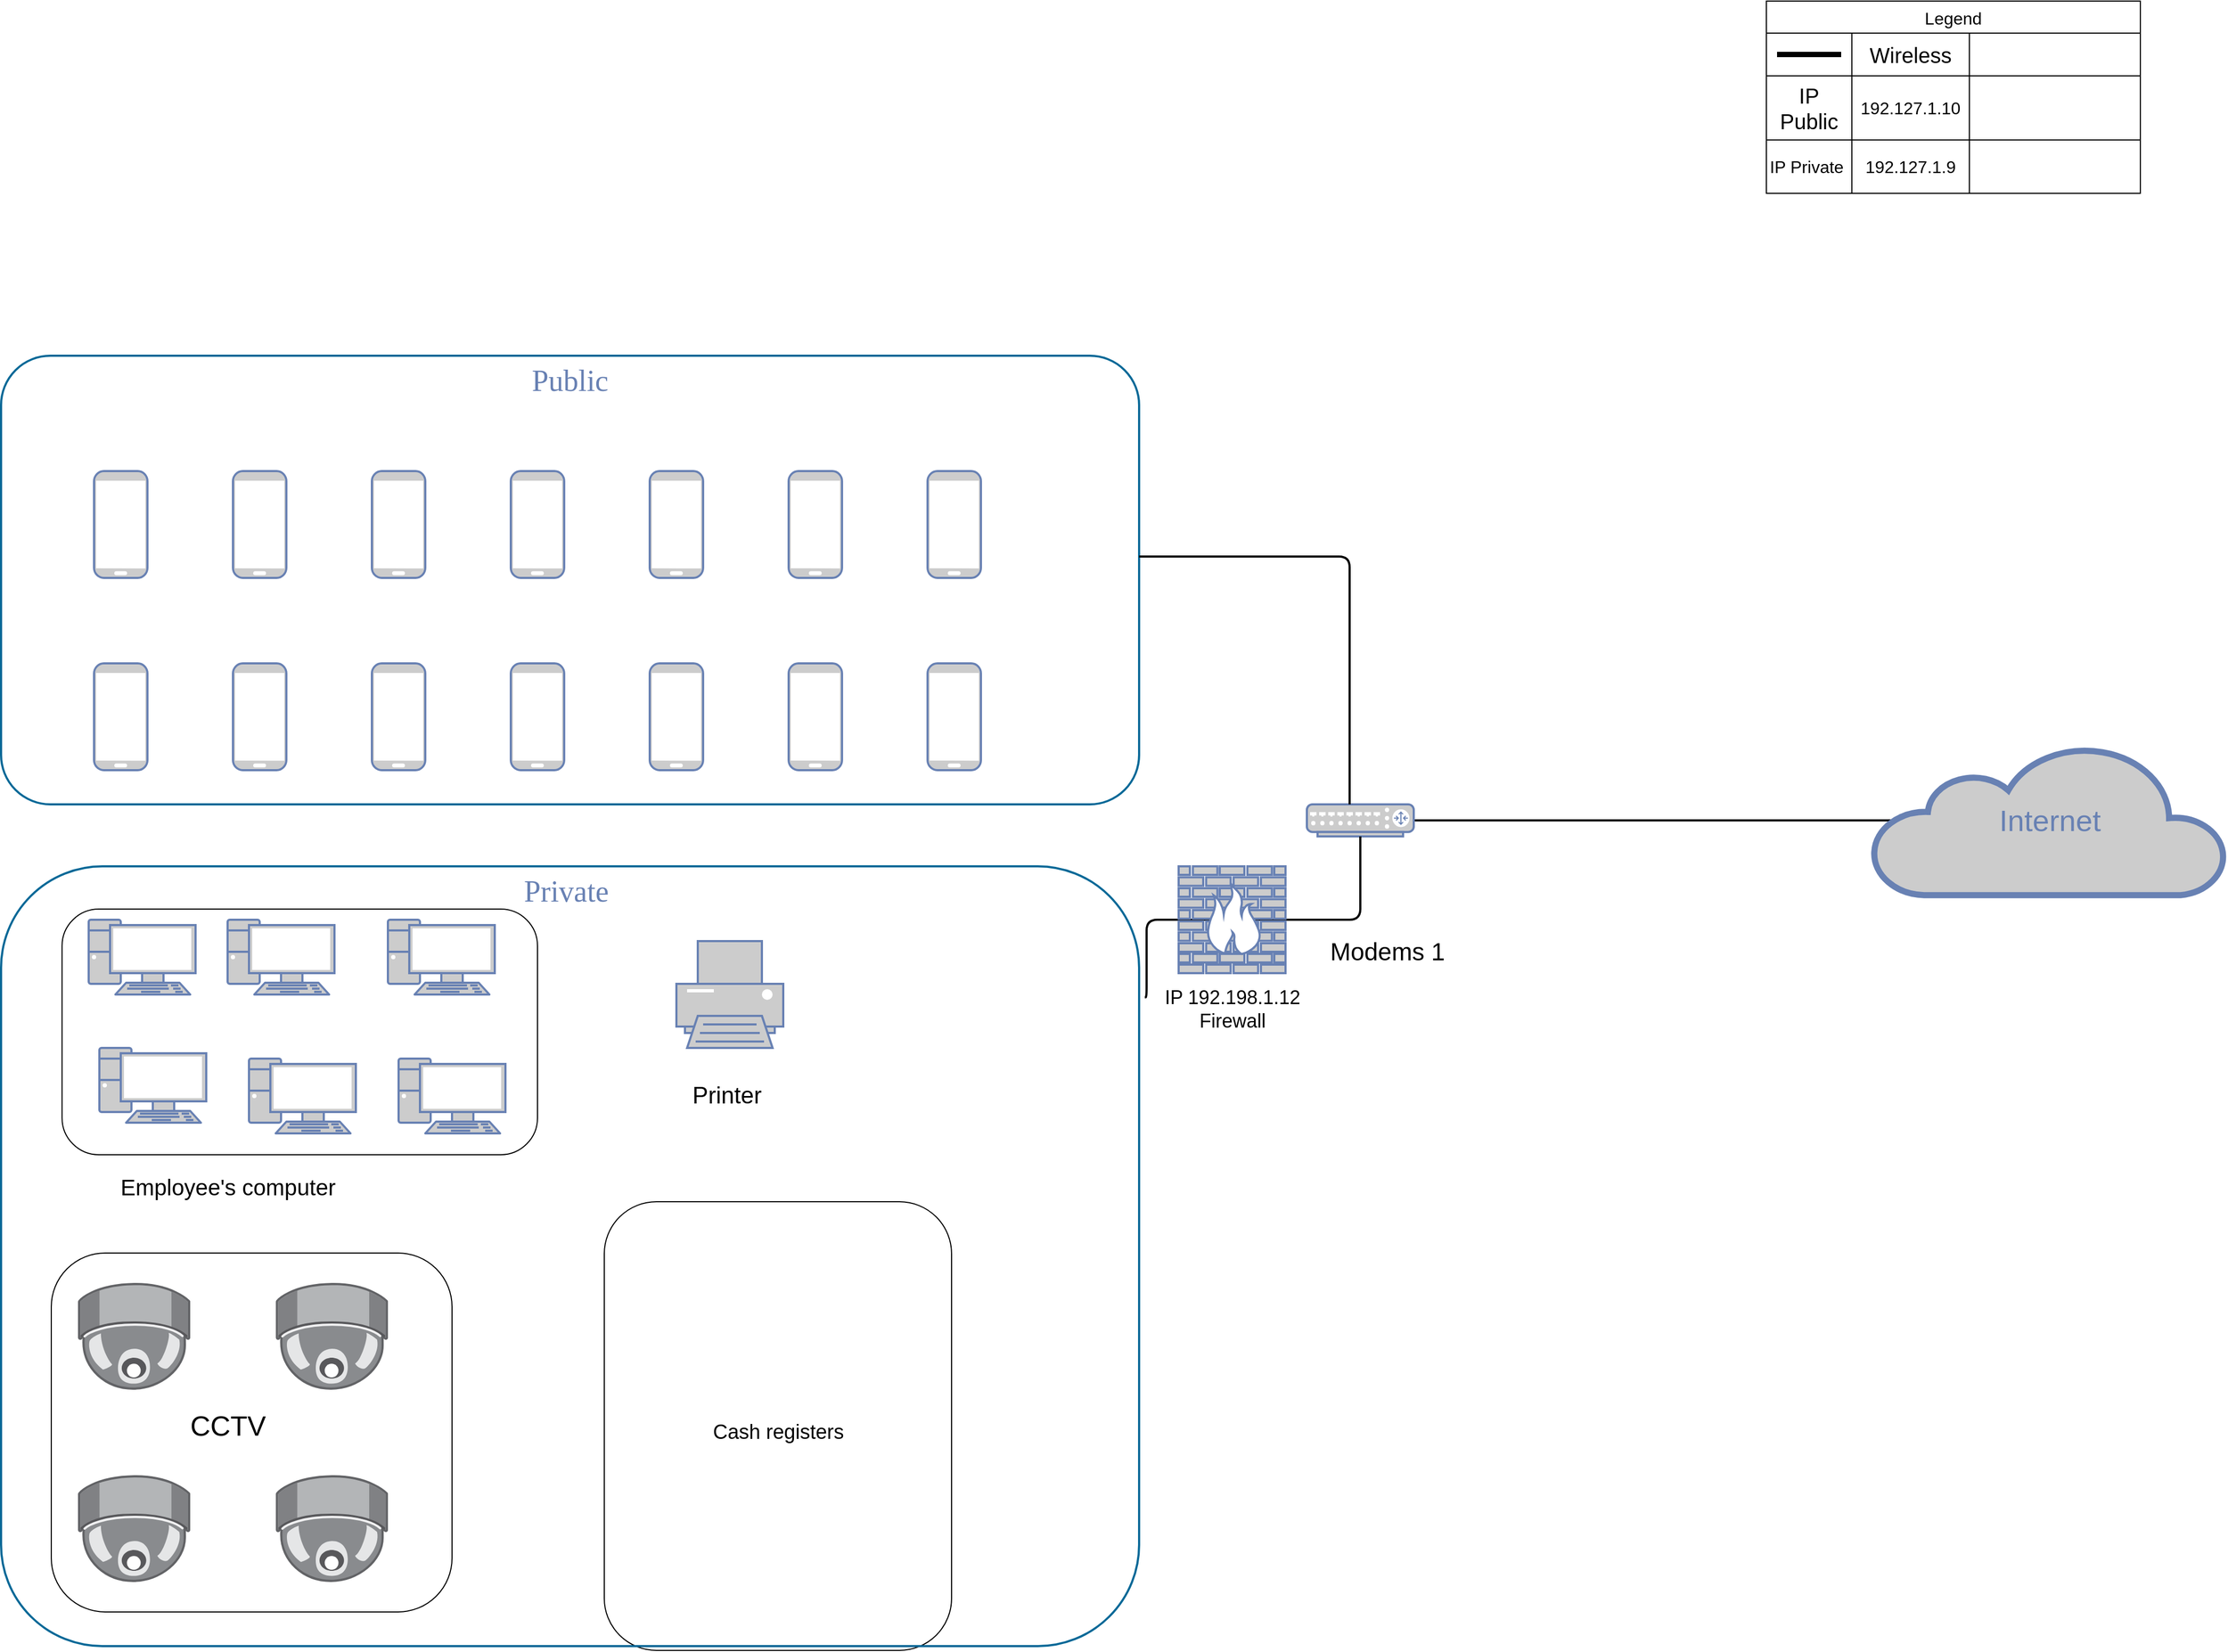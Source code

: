 <mxfile version="22.0.0" type="github">
  <diagram name="Page-1" id="bfe91b75-5d2c-26a0-9c1d-138518896778">
    <mxGraphModel dx="2460" dy="1470" grid="1" gridSize="10" guides="1" tooltips="1" connect="1" arrows="1" fold="1" page="1" pageScale="1" pageWidth="1100" pageHeight="850" background="none" math="0" shadow="0">
      <root>
        <mxCell id="0" />
        <mxCell id="1" parent="0" />
        <mxCell id="UZMtnnDQSQp0haxR9pTE-103" value="" style="rounded=1;whiteSpace=wrap;html=1;" vertex="1" parent="1">
          <mxGeometry x="135.08" y="980" width="444.92" height="230" as="geometry" />
        </mxCell>
        <mxCell id="UZMtnnDQSQp0haxR9pTE-100" value="" style="rounded=1;whiteSpace=wrap;html=1;" vertex="1" parent="1">
          <mxGeometry x="125" y="1302" width="375" height="336" as="geometry" />
        </mxCell>
        <mxCell id="UZMtnnDQSQp0haxR9pTE-98" value="" style="rounded=1;whiteSpace=wrap;html=1;" vertex="1" parent="1">
          <mxGeometry x="642.5" y="1254" width="325" height="420" as="geometry" />
        </mxCell>
        <mxCell id="7c3789c024ecab99-81" value="Private&amp;nbsp;" style="rounded=1;whiteSpace=wrap;html=1;shadow=0;comic=0;strokeColor=#036897;strokeWidth=2;fillColor=none;fontFamily=Verdana;fontSize=28;fontColor=#6881B3;align=center;arcSize=13;verticalAlign=top;" parent="1" vertex="1">
          <mxGeometry x="78" y="940" width="1065" height="730" as="geometry" />
        </mxCell>
        <mxCell id="7c3789c024ecab99-79" value="Public" style="rounded=1;whiteSpace=wrap;html=1;shadow=0;comic=0;strokeColor=#036897;strokeWidth=2;fillColor=none;fontFamily=Verdana;fontSize=28;fontColor=#6881B3;align=center;arcSize=11;verticalAlign=top;" parent="1" vertex="1">
          <mxGeometry x="78" y="462" width="1065" height="420" as="geometry" />
        </mxCell>
        <mxCell id="7c3789c024ecab99-55" style="edgeStyle=none;html=1;labelBackgroundColor=none;endArrow=none;endFill=0;strokeWidth=2;fontFamily=Verdana;fontSize=28;fontColor=#6881B3;exitX=1;exitY=0.5;exitDx=0;exitDy=0;exitPerimeter=0;entryX=0.06;entryY=0.5;entryDx=0;entryDy=0;entryPerimeter=0;" parent="1" source="7c3789c024ecab99-10" target="7c3789c024ecab99-53" edge="1">
          <mxGeometry relative="1" as="geometry">
            <mxPoint x="1640" y="897" as="targetPoint" />
            <mxPoint x="1580" y="899.062" as="sourcePoint" />
          </mxGeometry>
        </mxCell>
        <mxCell id="7c3789c024ecab99-10" value="" style="fontColor=#0066CC;verticalAlign=top;verticalLabelPosition=bottom;labelPosition=center;align=center;html=1;fillColor=#CCCCCC;strokeColor=#6881B3;gradientColor=none;gradientDirection=north;strokeWidth=2;shape=mxgraph.networks.router;rounded=0;shadow=0;comic=0;" parent="1" vertex="1">
          <mxGeometry x="1300" y="882" width="100" height="30" as="geometry" />
        </mxCell>
        <mxCell id="7c3789c024ecab99-50" style="edgeStyle=orthogonalEdgeStyle;html=1;labelBackgroundColor=none;endArrow=none;endFill=0;strokeWidth=2;fontFamily=Verdana;fontSize=15;fontColor=#036897;" parent="1" source="7c3789c024ecab99-79" target="7c3789c024ecab99-10" edge="1">
          <mxGeometry relative="1" as="geometry">
            <mxPoint x="1080.0" y="410" as="targetPoint" />
            <mxPoint x="770" y="650" as="sourcePoint" />
            <Array as="points">
              <mxPoint x="1340" y="650" />
            </Array>
          </mxGeometry>
        </mxCell>
        <mxCell id="7c3789c024ecab99-32" value="" style="fontColor=#0066CC;verticalAlign=top;verticalLabelPosition=bottom;labelPosition=center;align=center;html=1;fillColor=#CCCCCC;strokeColor=#6881B3;gradientColor=none;gradientDirection=north;strokeWidth=2;shape=mxgraph.networks.mobile;rounded=0;shadow=0;comic=0;" parent="1" vertex="1">
          <mxGeometry x="685.0" y="750" width="50" height="100" as="geometry" />
        </mxCell>
        <mxCell id="7c3789c024ecab99-34" value="" style="fontColor=#0066CC;verticalAlign=top;verticalLabelPosition=bottom;labelPosition=center;align=center;html=1;fillColor=#CCCCCC;strokeColor=#6881B3;gradientColor=none;gradientDirection=north;strokeWidth=2;shape=mxgraph.networks.pc;rounded=0;shadow=0;comic=0;" parent="1" vertex="1">
          <mxGeometry x="440.0" y="990.002" width="100" height="70" as="geometry" />
        </mxCell>
        <mxCell id="7c3789c024ecab99-35" value="" style="fontColor=#0066CC;verticalAlign=top;verticalLabelPosition=bottom;labelPosition=center;align=center;html=1;fillColor=#CCCCCC;strokeColor=#6881B3;gradientColor=none;gradientDirection=north;strokeWidth=2;shape=mxgraph.networks.pc;rounded=0;shadow=0;comic=0;" parent="1" vertex="1">
          <mxGeometry x="290.0" y="990.002" width="100" height="70" as="geometry" />
        </mxCell>
        <mxCell id="7c3789c024ecab99-37" value="" style="fontColor=#0066CC;verticalAlign=top;verticalLabelPosition=bottom;labelPosition=center;align=center;html=1;fillColor=#CCCCCC;strokeColor=#6881B3;gradientColor=none;gradientDirection=north;strokeWidth=2;shape=mxgraph.networks.pc;rounded=0;shadow=0;comic=0;" parent="1" vertex="1">
          <mxGeometry x="160.0" y="990.002" width="100" height="70" as="geometry" />
        </mxCell>
        <mxCell id="7c3789c024ecab99-39" value="" style="fontColor=#0066CC;verticalAlign=top;verticalLabelPosition=bottom;labelPosition=center;align=center;html=1;fillColor=#CCCCCC;strokeColor=#6881B3;gradientColor=none;gradientDirection=north;strokeWidth=2;shape=mxgraph.networks.pc;rounded=0;shadow=0;comic=0;" parent="1" vertex="1">
          <mxGeometry x="170.0" y="1110.002" width="100" height="70" as="geometry" />
        </mxCell>
        <mxCell id="7c3789c024ecab99-41" value="" style="fontColor=#0066CC;verticalAlign=top;verticalLabelPosition=bottom;labelPosition=center;align=center;html=1;fillColor=#CCCCCC;strokeColor=#6881B3;gradientColor=none;gradientDirection=north;strokeWidth=2;shape=mxgraph.networks.pc;rounded=0;shadow=0;comic=0;" parent="1" vertex="1">
          <mxGeometry x="310.0" y="1120.002" width="100" height="70" as="geometry" />
        </mxCell>
        <mxCell id="7c3789c024ecab99-43" value="" style="fontColor=#0066CC;verticalAlign=top;verticalLabelPosition=bottom;labelPosition=center;align=center;html=1;fillColor=#CCCCCC;strokeColor=#6881B3;gradientColor=none;gradientDirection=north;strokeWidth=2;shape=mxgraph.networks.printer;rounded=0;shadow=0;comic=0;" parent="1" vertex="1">
          <mxGeometry x="710.0" y="1010.002" width="100" height="100" as="geometry" />
        </mxCell>
        <mxCell id="7c3789c024ecab99-51" style="edgeStyle=orthogonalEdgeStyle;html=1;labelBackgroundColor=none;endArrow=none;endFill=0;strokeWidth=2;fontFamily=Verdana;fontSize=15;fontColor=#036897;exitX=1.005;exitY=0.168;exitDx=0;exitDy=0;exitPerimeter=0;" parent="1" source="7c3789c024ecab99-81" target="7c3789c024ecab99-10" edge="1">
          <mxGeometry relative="1" as="geometry">
            <mxPoint x="1180" y="430" as="targetPoint" />
            <Array as="points">
              <mxPoint x="1150" y="1063" />
              <mxPoint x="1150" y="990" />
              <mxPoint x="1350" y="990" />
            </Array>
            <mxPoint x="1130" y="1020" as="sourcePoint" />
          </mxGeometry>
        </mxCell>
        <mxCell id="7c3789c024ecab99-53" value="Internet" style="html=1;fillColor=#CCCCCC;strokeColor=#6881B3;gradientColor=none;gradientDirection=north;strokeWidth=2;shape=mxgraph.networks.cloud;fontColor=#6881B3;rounded=0;shadow=0;comic=0;align=center;fontSize=28;" parent="1" vertex="1">
          <mxGeometry x="1830" y="827" width="330" height="140" as="geometry" />
        </mxCell>
        <mxCell id="7c3789c024ecab99-56" style="edgeStyle=none;html=1;labelBackgroundColor=none;endArrow=none;endFill=0;strokeWidth=2;fontFamily=Verdana;fontSize=28;fontColor=#6881B3;" parent="1" target="7c3789c024ecab99-53" edge="1">
          <mxGeometry relative="1" as="geometry">
            <mxPoint x="1740" y="897" as="sourcePoint" />
          </mxGeometry>
        </mxCell>
        <mxCell id="UZMtnnDQSQp0haxR9pTE-5" value="" style="image;points=[];aspect=fixed;html=1;align=center;shadow=0;dashed=0;image=img/lib/allied_telesis/security/Surveillance_Camera_Ceiling.svg;strokeWidth=1;" vertex="1" parent="1">
          <mxGeometry x="150.0" y="1330" width="105.08" height="100" as="geometry" />
        </mxCell>
        <mxCell id="UZMtnnDQSQp0haxR9pTE-6" value="" style="shape=image;html=1;verticalAlign=top;verticalLabelPosition=bottom;labelBackgroundColor=#ffffff;imageAspect=0;aspect=fixed;image=https://cdn0.iconfinder.com/data/icons/cryptocurrency-blockchain-fintech-free/32/finance_Checkout_order_order_checkout_stripe_terminal_credit_card-65-128.png" vertex="1" parent="1">
          <mxGeometry x="640" y="1316" width="128" height="128" as="geometry" />
        </mxCell>
        <mxCell id="UZMtnnDQSQp0haxR9pTE-15" value="" style="image;points=[];aspect=fixed;html=1;align=center;shadow=0;dashed=0;image=img/lib/allied_telesis/security/Surveillance_Camera_Ceiling.svg;strokeWidth=1;" vertex="1" parent="1">
          <mxGeometry x="335.08" y="1330" width="105.08" height="100" as="geometry" />
        </mxCell>
        <mxCell id="UZMtnnDQSQp0haxR9pTE-17" value="" style="image;points=[];aspect=fixed;html=1;align=center;shadow=0;dashed=0;image=img/lib/allied_telesis/security/Surveillance_Camera_Ceiling.svg;strokeWidth=1;" vertex="1" parent="1">
          <mxGeometry x="335.08" y="1510" width="105.08" height="100" as="geometry" />
        </mxCell>
        <mxCell id="UZMtnnDQSQp0haxR9pTE-19" value="" style="image;points=[];aspect=fixed;html=1;align=center;shadow=0;dashed=0;image=img/lib/allied_telesis/security/Surveillance_Camera_Ceiling.svg;strokeWidth=1;" vertex="1" parent="1">
          <mxGeometry x="150.0" y="1510" width="105.08" height="100" as="geometry" />
        </mxCell>
        <mxCell id="UZMtnnDQSQp0haxR9pTE-23" value="" style="shape=image;html=1;verticalAlign=top;verticalLabelPosition=bottom;labelBackgroundColor=#ffffff;imageAspect=0;aspect=fixed;image=https://cdn0.iconfinder.com/data/icons/cryptocurrency-blockchain-fintech-free/32/finance_Checkout_order_order_checkout_stripe_terminal_credit_card-65-128.png" vertex="1" parent="1">
          <mxGeometry x="848" y="1316" width="128" height="128" as="geometry" />
        </mxCell>
        <mxCell id="UZMtnnDQSQp0haxR9pTE-25" value="" style="shape=image;html=1;verticalAlign=top;verticalLabelPosition=bottom;labelBackgroundColor=#ffffff;imageAspect=0;aspect=fixed;image=https://cdn0.iconfinder.com/data/icons/cryptocurrency-blockchain-fintech-free/32/finance_Checkout_order_order_checkout_stripe_terminal_credit_card-65-128.png" vertex="1" parent="1">
          <mxGeometry x="848" y="1524" width="128" height="128" as="geometry" />
        </mxCell>
        <mxCell id="UZMtnnDQSQp0haxR9pTE-27" value="" style="shape=image;html=1;verticalAlign=top;verticalLabelPosition=bottom;labelBackgroundColor=#ffffff;imageAspect=0;aspect=fixed;image=https://cdn0.iconfinder.com/data/icons/cryptocurrency-blockchain-fintech-free/32/finance_Checkout_order_order_checkout_stripe_terminal_credit_card-65-128.png" vertex="1" parent="1">
          <mxGeometry x="640" y="1524" width="128" height="128" as="geometry" />
        </mxCell>
        <mxCell id="UZMtnnDQSQp0haxR9pTE-31" value="&lt;font style=&quot;font-size: 22px;&quot;&gt;Printer&amp;nbsp;&lt;/font&gt;" style="text;html=1;align=center;verticalAlign=middle;resizable=0;points=[];autosize=1;strokeColor=none;fillColor=none;" vertex="1" parent="1">
          <mxGeometry x="715" y="1135" width="90" height="40" as="geometry" />
        </mxCell>
        <mxCell id="UZMtnnDQSQp0haxR9pTE-32" value="&lt;font style=&quot;font-size: 19px;&quot;&gt;Cash registers&lt;/font&gt;" style="text;html=1;align=center;verticalAlign=middle;resizable=0;points=[];autosize=1;strokeColor=none;fillColor=none;" vertex="1" parent="1">
          <mxGeometry x="730" y="1450" width="150" height="40" as="geometry" />
        </mxCell>
        <mxCell id="UZMtnnDQSQp0haxR9pTE-33" value="&lt;font style=&quot;font-size: 26px;&quot;&gt;CCTV&lt;/font&gt;" style="text;html=1;align=center;verticalAlign=middle;resizable=0;points=[];autosize=1;strokeColor=none;fillColor=none;" vertex="1" parent="1">
          <mxGeometry x="245.08" y="1444" width="90" height="40" as="geometry" />
        </mxCell>
        <mxCell id="UZMtnnDQSQp0haxR9pTE-34" value="&lt;font style=&quot;font-size: 21px;&quot;&gt;Employee&#39;s computer&lt;/font&gt;" style="text;html=1;align=center;verticalAlign=middle;resizable=0;points=[];autosize=1;strokeColor=none;fillColor=none;" vertex="1" parent="1">
          <mxGeometry x="180.08" y="1220" width="220" height="40" as="geometry" />
        </mxCell>
        <mxCell id="UZMtnnDQSQp0haxR9pTE-36" value="" style="fontColor=#0066CC;verticalAlign=top;verticalLabelPosition=bottom;labelPosition=center;align=center;html=1;fillColor=#CCCCCC;strokeColor=#6881B3;gradientColor=none;gradientDirection=north;strokeWidth=2;shape=mxgraph.networks.mobile;rounded=0;shadow=0;comic=0;" vertex="1" parent="1">
          <mxGeometry x="555.0" y="750" width="50" height="100" as="geometry" />
        </mxCell>
        <mxCell id="UZMtnnDQSQp0haxR9pTE-38" value="" style="fontColor=#0066CC;verticalAlign=top;verticalLabelPosition=bottom;labelPosition=center;align=center;html=1;fillColor=#CCCCCC;strokeColor=#6881B3;gradientColor=none;gradientDirection=north;strokeWidth=2;shape=mxgraph.networks.mobile;rounded=0;shadow=0;comic=0;" vertex="1" parent="1">
          <mxGeometry x="425.0" y="750" width="50" height="100" as="geometry" />
        </mxCell>
        <mxCell id="UZMtnnDQSQp0haxR9pTE-40" value="" style="fontColor=#0066CC;verticalAlign=top;verticalLabelPosition=bottom;labelPosition=center;align=center;html=1;fillColor=#CCCCCC;strokeColor=#6881B3;gradientColor=none;gradientDirection=north;strokeWidth=2;shape=mxgraph.networks.mobile;rounded=0;shadow=0;comic=0;" vertex="1" parent="1">
          <mxGeometry x="295.0" y="750" width="50" height="100" as="geometry" />
        </mxCell>
        <mxCell id="UZMtnnDQSQp0haxR9pTE-42" value="" style="fontColor=#0066CC;verticalAlign=top;verticalLabelPosition=bottom;labelPosition=center;align=center;html=1;fillColor=#CCCCCC;strokeColor=#6881B3;gradientColor=none;gradientDirection=north;strokeWidth=2;shape=mxgraph.networks.mobile;rounded=0;shadow=0;comic=0;" vertex="1" parent="1">
          <mxGeometry x="165.0" y="750" width="50" height="100" as="geometry" />
        </mxCell>
        <mxCell id="UZMtnnDQSQp0haxR9pTE-44" value="" style="fontColor=#0066CC;verticalAlign=top;verticalLabelPosition=bottom;labelPosition=center;align=center;html=1;fillColor=#CCCCCC;strokeColor=#6881B3;gradientColor=none;gradientDirection=north;strokeWidth=2;shape=mxgraph.networks.mobile;rounded=0;shadow=0;comic=0;" vertex="1" parent="1">
          <mxGeometry x="165.0" y="570" width="50" height="100" as="geometry" />
        </mxCell>
        <mxCell id="UZMtnnDQSQp0haxR9pTE-46" value="" style="fontColor=#0066CC;verticalAlign=top;verticalLabelPosition=bottom;labelPosition=center;align=center;html=1;fillColor=#CCCCCC;strokeColor=#6881B3;gradientColor=none;gradientDirection=north;strokeWidth=2;shape=mxgraph.networks.mobile;rounded=0;shadow=0;comic=0;" vertex="1" parent="1">
          <mxGeometry x="295.0" y="570" width="50" height="100" as="geometry" />
        </mxCell>
        <mxCell id="UZMtnnDQSQp0haxR9pTE-48" value="" style="fontColor=#0066CC;verticalAlign=top;verticalLabelPosition=bottom;labelPosition=center;align=center;html=1;fillColor=#CCCCCC;strokeColor=#6881B3;gradientColor=none;gradientDirection=north;strokeWidth=2;shape=mxgraph.networks.mobile;rounded=0;shadow=0;comic=0;" vertex="1" parent="1">
          <mxGeometry x="425.0" y="570" width="50" height="100" as="geometry" />
        </mxCell>
        <mxCell id="UZMtnnDQSQp0haxR9pTE-50" value="" style="fontColor=#0066CC;verticalAlign=top;verticalLabelPosition=bottom;labelPosition=center;align=center;html=1;fillColor=#CCCCCC;strokeColor=#6881B3;gradientColor=none;gradientDirection=north;strokeWidth=2;shape=mxgraph.networks.mobile;rounded=0;shadow=0;comic=0;" vertex="1" parent="1">
          <mxGeometry x="555.0" y="570" width="50" height="100" as="geometry" />
        </mxCell>
        <mxCell id="UZMtnnDQSQp0haxR9pTE-69" value="Legend" style="shape=table;startSize=30;container=1;collapsible=0;childLayout=tableLayout;strokeColor=default;fontSize=16;" vertex="1" parent="1">
          <mxGeometry x="1730" y="130" width="350" height="180" as="geometry" />
        </mxCell>
        <mxCell id="UZMtnnDQSQp0haxR9pTE-70" value="" style="shape=tableRow;horizontal=0;startSize=0;swimlaneHead=0;swimlaneBody=0;strokeColor=inherit;top=0;left=0;bottom=0;right=0;collapsible=0;dropTarget=0;fillColor=none;points=[[0,0.5],[1,0.5]];portConstraint=eastwest;fontSize=16;" vertex="1" parent="UZMtnnDQSQp0haxR9pTE-69">
          <mxGeometry y="30" width="350" height="40" as="geometry" />
        </mxCell>
        <mxCell id="UZMtnnDQSQp0haxR9pTE-71" value="" style="shape=partialRectangle;html=1;whiteSpace=wrap;connectable=0;strokeColor=inherit;overflow=hidden;fillColor=none;top=0;left=0;bottom=0;right=0;pointerEvents=1;fontSize=16;" vertex="1" parent="UZMtnnDQSQp0haxR9pTE-70">
          <mxGeometry width="80" height="40" as="geometry">
            <mxRectangle width="80" height="40" as="alternateBounds" />
          </mxGeometry>
        </mxCell>
        <mxCell id="UZMtnnDQSQp0haxR9pTE-72" value="&lt;font style=&quot;font-size: 20px;&quot;&gt;Wireless&lt;/font&gt;" style="shape=partialRectangle;html=1;whiteSpace=wrap;connectable=0;strokeColor=inherit;overflow=hidden;fillColor=none;top=0;left=0;bottom=0;right=0;pointerEvents=1;fontSize=16;" vertex="1" parent="UZMtnnDQSQp0haxR9pTE-70">
          <mxGeometry x="80" width="110" height="40" as="geometry">
            <mxRectangle width="110" height="40" as="alternateBounds" />
          </mxGeometry>
        </mxCell>
        <mxCell id="UZMtnnDQSQp0haxR9pTE-73" value="" style="shape=partialRectangle;html=1;whiteSpace=wrap;connectable=0;strokeColor=inherit;overflow=hidden;fillColor=none;top=0;left=0;bottom=0;right=0;pointerEvents=1;fontSize=16;" vertex="1" parent="UZMtnnDQSQp0haxR9pTE-70">
          <mxGeometry x="190" width="160" height="40" as="geometry">
            <mxRectangle width="160" height="40" as="alternateBounds" />
          </mxGeometry>
        </mxCell>
        <mxCell id="UZMtnnDQSQp0haxR9pTE-74" value="" style="shape=tableRow;horizontal=0;startSize=0;swimlaneHead=0;swimlaneBody=0;strokeColor=inherit;top=0;left=0;bottom=0;right=0;collapsible=0;dropTarget=0;fillColor=none;points=[[0,0.5],[1,0.5]];portConstraint=eastwest;fontSize=16;" vertex="1" parent="UZMtnnDQSQp0haxR9pTE-69">
          <mxGeometry y="70" width="350" height="60" as="geometry" />
        </mxCell>
        <mxCell id="UZMtnnDQSQp0haxR9pTE-75" value="&lt;span style=&quot;font-size: 20px;&quot;&gt;IP Public&lt;/span&gt;" style="shape=partialRectangle;html=1;whiteSpace=wrap;connectable=0;strokeColor=inherit;overflow=hidden;fillColor=none;top=0;left=0;bottom=0;right=0;pointerEvents=1;fontSize=16;" vertex="1" parent="UZMtnnDQSQp0haxR9pTE-74">
          <mxGeometry width="80" height="60" as="geometry">
            <mxRectangle width="80" height="60" as="alternateBounds" />
          </mxGeometry>
        </mxCell>
        <mxCell id="UZMtnnDQSQp0haxR9pTE-76" value="192.127.1.10" style="shape=partialRectangle;html=1;whiteSpace=wrap;connectable=0;strokeColor=inherit;overflow=hidden;fillColor=none;top=0;left=0;bottom=0;right=0;pointerEvents=1;fontSize=16;" vertex="1" parent="UZMtnnDQSQp0haxR9pTE-74">
          <mxGeometry x="80" width="110" height="60" as="geometry">
            <mxRectangle width="110" height="60" as="alternateBounds" />
          </mxGeometry>
        </mxCell>
        <mxCell id="UZMtnnDQSQp0haxR9pTE-77" value="" style="shape=partialRectangle;html=1;whiteSpace=wrap;connectable=0;strokeColor=inherit;overflow=hidden;fillColor=none;top=0;left=0;bottom=0;right=0;pointerEvents=1;fontSize=16;" vertex="1" parent="UZMtnnDQSQp0haxR9pTE-74">
          <mxGeometry x="190" width="160" height="60" as="geometry">
            <mxRectangle width="160" height="60" as="alternateBounds" />
          </mxGeometry>
        </mxCell>
        <mxCell id="UZMtnnDQSQp0haxR9pTE-78" value="" style="shape=tableRow;horizontal=0;startSize=0;swimlaneHead=0;swimlaneBody=0;strokeColor=inherit;top=0;left=0;bottom=0;right=0;collapsible=0;dropTarget=0;fillColor=none;points=[[0,0.5],[1,0.5]];portConstraint=eastwest;fontSize=16;" vertex="1" parent="UZMtnnDQSQp0haxR9pTE-69">
          <mxGeometry y="130" width="350" height="50" as="geometry" />
        </mxCell>
        <mxCell id="UZMtnnDQSQp0haxR9pTE-79" value="&lt;font style=&quot;font-size: 16px;&quot;&gt;IP Private&amp;nbsp;&lt;/font&gt;" style="shape=partialRectangle;html=1;whiteSpace=wrap;connectable=0;strokeColor=inherit;overflow=hidden;fillColor=none;top=0;left=0;bottom=0;right=0;pointerEvents=1;fontSize=16;" vertex="1" parent="UZMtnnDQSQp0haxR9pTE-78">
          <mxGeometry width="80" height="50" as="geometry">
            <mxRectangle width="80" height="50" as="alternateBounds" />
          </mxGeometry>
        </mxCell>
        <mxCell id="UZMtnnDQSQp0haxR9pTE-80" value="192.127.1.9" style="shape=partialRectangle;html=1;whiteSpace=wrap;connectable=0;strokeColor=inherit;overflow=hidden;fillColor=none;top=0;left=0;bottom=0;right=0;pointerEvents=1;fontSize=16;" vertex="1" parent="UZMtnnDQSQp0haxR9pTE-78">
          <mxGeometry x="80" width="110" height="50" as="geometry">
            <mxRectangle width="110" height="50" as="alternateBounds" />
          </mxGeometry>
        </mxCell>
        <mxCell id="UZMtnnDQSQp0haxR9pTE-81" value="" style="shape=partialRectangle;html=1;whiteSpace=wrap;connectable=0;strokeColor=inherit;overflow=hidden;fillColor=none;top=0;left=0;bottom=0;right=0;pointerEvents=1;fontSize=16;" vertex="1" parent="UZMtnnDQSQp0haxR9pTE-78">
          <mxGeometry x="190" width="160" height="50" as="geometry">
            <mxRectangle width="160" height="50" as="alternateBounds" />
          </mxGeometry>
        </mxCell>
        <mxCell id="UZMtnnDQSQp0haxR9pTE-83" value="" style="endArrow=none;html=1;rounded=0;strokeWidth=5;" edge="1" parent="1">
          <mxGeometry width="50" height="50" relative="1" as="geometry">
            <mxPoint x="1740" y="180" as="sourcePoint" />
            <mxPoint x="1800" y="180" as="targetPoint" />
          </mxGeometry>
        </mxCell>
        <mxCell id="UZMtnnDQSQp0haxR9pTE-84" value="&lt;font style=&quot;font-size: 23px;&quot;&gt;Modems 1&lt;/font&gt;" style="text;html=1;align=center;verticalAlign=middle;resizable=0;points=[];autosize=1;strokeColor=none;fillColor=none;" vertex="1" parent="1">
          <mxGeometry x="1310" y="1000" width="130" height="40" as="geometry" />
        </mxCell>
        <mxCell id="UZMtnnDQSQp0haxR9pTE-85" value="" style="fontColor=#0066CC;verticalAlign=top;verticalLabelPosition=bottom;labelPosition=center;align=center;html=1;fillColor=#CCCCCC;strokeColor=#6881B3;gradientColor=none;gradientDirection=north;strokeWidth=2;shape=mxgraph.networks.mobile;rounded=0;shadow=0;comic=0;" vertex="1" parent="1">
          <mxGeometry x="685.0" y="570" width="50" height="100" as="geometry" />
        </mxCell>
        <mxCell id="UZMtnnDQSQp0haxR9pTE-87" value="" style="fontColor=#0066CC;verticalAlign=top;verticalLabelPosition=bottom;labelPosition=center;align=center;html=1;fillColor=#CCCCCC;strokeColor=#6881B3;gradientColor=none;gradientDirection=north;strokeWidth=2;shape=mxgraph.networks.mobile;rounded=0;shadow=0;comic=0;" vertex="1" parent="1">
          <mxGeometry x="815.0" y="570" width="50" height="100" as="geometry" />
        </mxCell>
        <mxCell id="UZMtnnDQSQp0haxR9pTE-89" value="" style="fontColor=#0066CC;verticalAlign=top;verticalLabelPosition=bottom;labelPosition=center;align=center;html=1;fillColor=#CCCCCC;strokeColor=#6881B3;gradientColor=none;gradientDirection=north;strokeWidth=2;shape=mxgraph.networks.mobile;rounded=0;shadow=0;comic=0;" vertex="1" parent="1">
          <mxGeometry x="815.0" y="750" width="50" height="100" as="geometry" />
        </mxCell>
        <mxCell id="UZMtnnDQSQp0haxR9pTE-91" value="" style="fontColor=#0066CC;verticalAlign=top;verticalLabelPosition=bottom;labelPosition=center;align=center;html=1;fillColor=#CCCCCC;strokeColor=#6881B3;gradientColor=none;gradientDirection=north;strokeWidth=2;shape=mxgraph.networks.mobile;rounded=0;shadow=0;comic=0;" vertex="1" parent="1">
          <mxGeometry x="945.0" y="750" width="50" height="100" as="geometry" />
        </mxCell>
        <mxCell id="UZMtnnDQSQp0haxR9pTE-93" value="" style="fontColor=#0066CC;verticalAlign=top;verticalLabelPosition=bottom;labelPosition=center;align=center;html=1;fillColor=#CCCCCC;strokeColor=#6881B3;gradientColor=none;gradientDirection=north;strokeWidth=2;shape=mxgraph.networks.mobile;rounded=0;shadow=0;comic=0;" vertex="1" parent="1">
          <mxGeometry x="945.0" y="570" width="50" height="100" as="geometry" />
        </mxCell>
        <mxCell id="UZMtnnDQSQp0haxR9pTE-97" value="" style="fontColor=#0066CC;verticalAlign=top;verticalLabelPosition=bottom;labelPosition=center;align=center;html=1;outlineConnect=0;fillColor=#CCCCCC;strokeColor=#6881B3;gradientColor=none;gradientDirection=north;strokeWidth=2;shape=mxgraph.networks.firewall;" vertex="1" parent="1">
          <mxGeometry x="1180" y="940" width="100" height="100" as="geometry" />
        </mxCell>
        <mxCell id="UZMtnnDQSQp0haxR9pTE-101" value="" style="fontColor=#0066CC;verticalAlign=top;verticalLabelPosition=bottom;labelPosition=center;align=center;html=1;fillColor=#CCCCCC;strokeColor=#6881B3;gradientColor=none;gradientDirection=north;strokeWidth=2;shape=mxgraph.networks.pc;rounded=0;shadow=0;comic=0;" vertex="1" parent="1">
          <mxGeometry x="450.0" y="1120.002" width="100" height="70" as="geometry" />
        </mxCell>
        <mxCell id="UZMtnnDQSQp0haxR9pTE-104" value="&lt;font style=&quot;font-size: 18px;&quot;&gt;IP 192.198.1.12&lt;br&gt;Firewall&lt;br&gt;&lt;br&gt;&lt;/font&gt;" style="text;html=1;align=center;verticalAlign=middle;resizable=0;points=[];autosize=1;strokeColor=none;fillColor=none;" vertex="1" parent="1">
          <mxGeometry x="1155" y="1045" width="150" height="80" as="geometry" />
        </mxCell>
      </root>
    </mxGraphModel>
  </diagram>
</mxfile>
